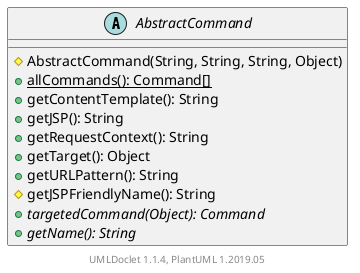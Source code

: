 @startuml

    abstract class AbstractCommand [[AbstractCommand.html]] {
        #AbstractCommand(String, String, String, Object)
        {static} +allCommands(): Command[]
        +getContentTemplate(): String
        +getJSP(): String
        +getRequestContext(): String
        +getTarget(): Object
        +getURLPattern(): String
        #getJSPFriendlyName(): String
        {abstract} +targetedCommand(Object): Command
        {abstract} +getName(): String
    }


    center footer UMLDoclet 1.1.4, PlantUML 1.2019.05
@enduml
